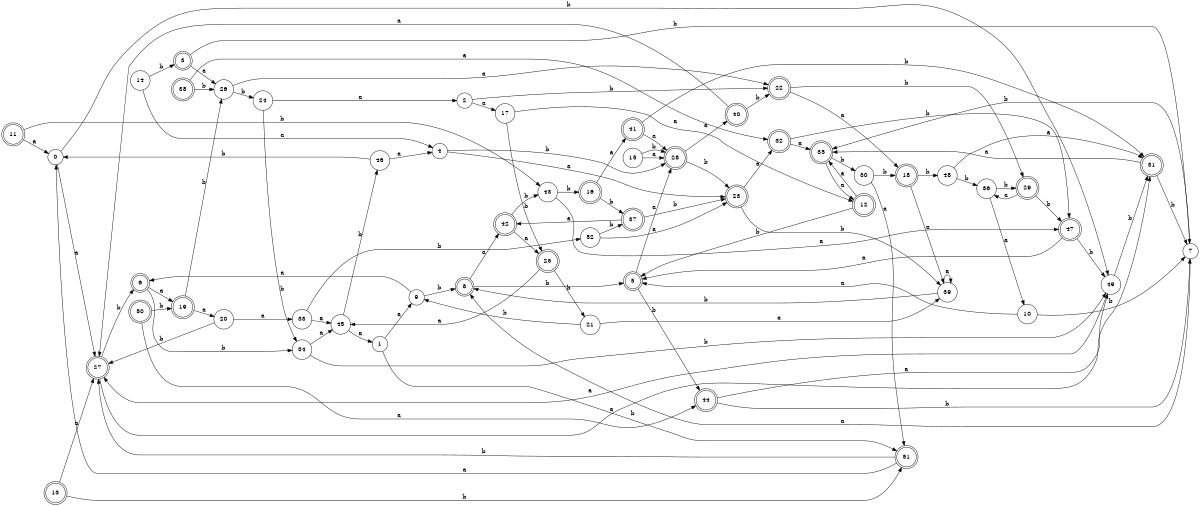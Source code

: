 digraph n43_9 {
__start0 [label="" shape="none"];

rankdir=LR;
size="8,5";

s0 [style="filled", color="black", fillcolor="white" shape="circle", label="0"];
s1 [style="filled", color="black", fillcolor="white" shape="circle", label="1"];
s2 [style="filled", color="black", fillcolor="white" shape="circle", label="2"];
s3 [style="rounded,filled", color="black", fillcolor="white" shape="doublecircle", label="3"];
s4 [style="filled", color="black", fillcolor="white" shape="circle", label="4"];
s5 [style="rounded,filled", color="black", fillcolor="white" shape="doublecircle", label="5"];
s6 [style="rounded,filled", color="black", fillcolor="white" shape="doublecircle", label="6"];
s7 [style="filled", color="black", fillcolor="white" shape="circle", label="7"];
s8 [style="rounded,filled", color="black", fillcolor="white" shape="doublecircle", label="8"];
s9 [style="filled", color="black", fillcolor="white" shape="circle", label="9"];
s10 [style="filled", color="black", fillcolor="white" shape="circle", label="10"];
s11 [style="rounded,filled", color="black", fillcolor="white" shape="doublecircle", label="11"];
s12 [style="rounded,filled", color="black", fillcolor="white" shape="doublecircle", label="12"];
s13 [style="rounded,filled", color="black", fillcolor="white" shape="doublecircle", label="13"];
s14 [style="filled", color="black", fillcolor="white" shape="circle", label="14"];
s15 [style="filled", color="black", fillcolor="white" shape="circle", label="15"];
s16 [style="rounded,filled", color="black", fillcolor="white" shape="doublecircle", label="16"];
s17 [style="filled", color="black", fillcolor="white" shape="circle", label="17"];
s18 [style="rounded,filled", color="black", fillcolor="white" shape="doublecircle", label="18"];
s19 [style="rounded,filled", color="black", fillcolor="white" shape="doublecircle", label="19"];
s20 [style="filled", color="black", fillcolor="white" shape="circle", label="20"];
s21 [style="filled", color="black", fillcolor="white" shape="circle", label="21"];
s22 [style="rounded,filled", color="black", fillcolor="white" shape="doublecircle", label="22"];
s23 [style="rounded,filled", color="black", fillcolor="white" shape="doublecircle", label="23"];
s24 [style="filled", color="black", fillcolor="white" shape="circle", label="24"];
s25 [style="rounded,filled", color="black", fillcolor="white" shape="doublecircle", label="25"];
s26 [style="filled", color="black", fillcolor="white" shape="circle", label="26"];
s27 [style="rounded,filled", color="black", fillcolor="white" shape="doublecircle", label="27"];
s28 [style="rounded,filled", color="black", fillcolor="white" shape="doublecircle", label="28"];
s29 [style="rounded,filled", color="black", fillcolor="white" shape="doublecircle", label="29"];
s30 [style="filled", color="black", fillcolor="white" shape="circle", label="30"];
s31 [style="rounded,filled", color="black", fillcolor="white" shape="doublecircle", label="31"];
s32 [style="rounded,filled", color="black", fillcolor="white" shape="doublecircle", label="32"];
s33 [style="filled", color="black", fillcolor="white" shape="circle", label="33"];
s34 [style="filled", color="black", fillcolor="white" shape="circle", label="34"];
s35 [style="rounded,filled", color="black", fillcolor="white" shape="doublecircle", label="35"];
s36 [style="filled", color="black", fillcolor="white" shape="circle", label="36"];
s37 [style="rounded,filled", color="black", fillcolor="white" shape="doublecircle", label="37"];
s38 [style="rounded,filled", color="black", fillcolor="white" shape="doublecircle", label="38"];
s39 [style="filled", color="black", fillcolor="white" shape="circle", label="39"];
s40 [style="rounded,filled", color="black", fillcolor="white" shape="doublecircle", label="40"];
s41 [style="rounded,filled", color="black", fillcolor="white" shape="doublecircle", label="41"];
s42 [style="rounded,filled", color="black", fillcolor="white" shape="doublecircle", label="42"];
s43 [style="filled", color="black", fillcolor="white" shape="circle", label="43"];
s44 [style="rounded,filled", color="black", fillcolor="white" shape="doublecircle", label="44"];
s45 [style="filled", color="black", fillcolor="white" shape="circle", label="45"];
s46 [style="filled", color="black", fillcolor="white" shape="circle", label="46"];
s47 [style="rounded,filled", color="black", fillcolor="white" shape="doublecircle", label="47"];
s48 [style="filled", color="black", fillcolor="white" shape="circle", label="48"];
s49 [style="filled", color="black", fillcolor="white" shape="circle", label="49"];
s50 [style="rounded,filled", color="black", fillcolor="white" shape="doublecircle", label="50"];
s51 [style="rounded,filled", color="black", fillcolor="white" shape="doublecircle", label="51"];
s52 [style="filled", color="black", fillcolor="white" shape="circle", label="52"];
s0 -> s27 [label="a"];
s0 -> s49 [label="b"];
s1 -> s9 [label="a"];
s1 -> s51 [label="b"];
s2 -> s17 [label="a"];
s2 -> s22 [label="b"];
s3 -> s26 [label="a"];
s3 -> s7 [label="b"];
s4 -> s23 [label="a"];
s4 -> s28 [label="b"];
s5 -> s28 [label="a"];
s5 -> s44 [label="b"];
s6 -> s19 [label="a"];
s6 -> s34 [label="b"];
s7 -> s8 [label="a"];
s7 -> s35 [label="b"];
s8 -> s42 [label="a"];
s8 -> s5 [label="b"];
s9 -> s6 [label="a"];
s9 -> s8 [label="b"];
s10 -> s5 [label="a"];
s10 -> s7 [label="b"];
s11 -> s0 [label="a"];
s11 -> s43 [label="b"];
s12 -> s35 [label="a"];
s12 -> s5 [label="b"];
s13 -> s27 [label="a"];
s13 -> s51 [label="b"];
s14 -> s4 [label="a"];
s14 -> s3 [label="b"];
s15 -> s28 [label="a"];
s15 -> s28 [label="b"];
s16 -> s41 [label="a"];
s16 -> s37 [label="b"];
s17 -> s12 [label="a"];
s17 -> s25 [label="b"];
s18 -> s39 [label="a"];
s18 -> s48 [label="b"];
s19 -> s20 [label="a"];
s19 -> s26 [label="b"];
s20 -> s33 [label="a"];
s20 -> s27 [label="b"];
s21 -> s39 [label="a"];
s21 -> s9 [label="b"];
s22 -> s18 [label="a"];
s22 -> s29 [label="b"];
s23 -> s32 [label="a"];
s23 -> s39 [label="b"];
s24 -> s2 [label="a"];
s24 -> s34 [label="b"];
s25 -> s45 [label="a"];
s25 -> s21 [label="b"];
s26 -> s22 [label="a"];
s26 -> s24 [label="b"];
s27 -> s31 [label="a"];
s27 -> s6 [label="b"];
s28 -> s40 [label="a"];
s28 -> s23 [label="b"];
s29 -> s36 [label="a"];
s29 -> s47 [label="b"];
s30 -> s51 [label="a"];
s30 -> s18 [label="b"];
s31 -> s35 [label="a"];
s31 -> s7 [label="b"];
s32 -> s35 [label="a"];
s32 -> s47 [label="b"];
s33 -> s45 [label="a"];
s33 -> s52 [label="b"];
s34 -> s45 [label="a"];
s34 -> s49 [label="b"];
s35 -> s12 [label="a"];
s35 -> s30 [label="b"];
s36 -> s10 [label="a"];
s36 -> s29 [label="b"];
s37 -> s42 [label="a"];
s37 -> s23 [label="b"];
s38 -> s32 [label="a"];
s38 -> s26 [label="b"];
s39 -> s39 [label="a"];
s39 -> s8 [label="b"];
s40 -> s27 [label="a"];
s40 -> s22 [label="b"];
s41 -> s28 [label="a"];
s41 -> s31 [label="b"];
s42 -> s25 [label="a"];
s42 -> s43 [label="b"];
s43 -> s47 [label="a"];
s43 -> s16 [label="b"];
s44 -> s49 [label="a"];
s44 -> s7 [label="b"];
s45 -> s1 [label="a"];
s45 -> s46 [label="b"];
s46 -> s4 [label="a"];
s46 -> s0 [label="b"];
s47 -> s5 [label="a"];
s47 -> s49 [label="b"];
s48 -> s31 [label="a"];
s48 -> s36 [label="b"];
s49 -> s27 [label="a"];
s49 -> s31 [label="b"];
s50 -> s44 [label="a"];
s50 -> s19 [label="b"];
s51 -> s0 [label="a"];
s51 -> s27 [label="b"];
s52 -> s23 [label="a"];
s52 -> s37 [label="b"];

}
